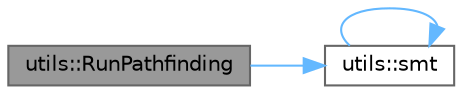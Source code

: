 digraph "utils::RunPathfinding"
{
 // LATEX_PDF_SIZE
  bgcolor="transparent";
  edge [fontname=Helvetica,fontsize=10,labelfontname=Helvetica,labelfontsize=10];
  node [fontname=Helvetica,fontsize=10,shape=box,height=0.2,width=0.4];
  rankdir="LR";
  Node1 [id="Node000001",label="utils::RunPathfinding",height=0.2,width=0.4,color="gray40", fillcolor="grey60", style="filled", fontcolor="black",tooltip=" "];
  Node1 -> Node2 [id="edge1_Node000001_Node000002",color="steelblue1",style="solid",tooltip=" "];
  Node2 [id="Node000002",label="utils::smt",height=0.2,width=0.4,color="grey40", fillcolor="white", style="filled",URL="$classutils.html#a28dabfb10d84d21a4338b3b2dbe50d90",tooltip=" "];
  Node2 -> Node2 [id="edge2_Node000002_Node000002",color="steelblue1",style="solid",tooltip=" "];
}
